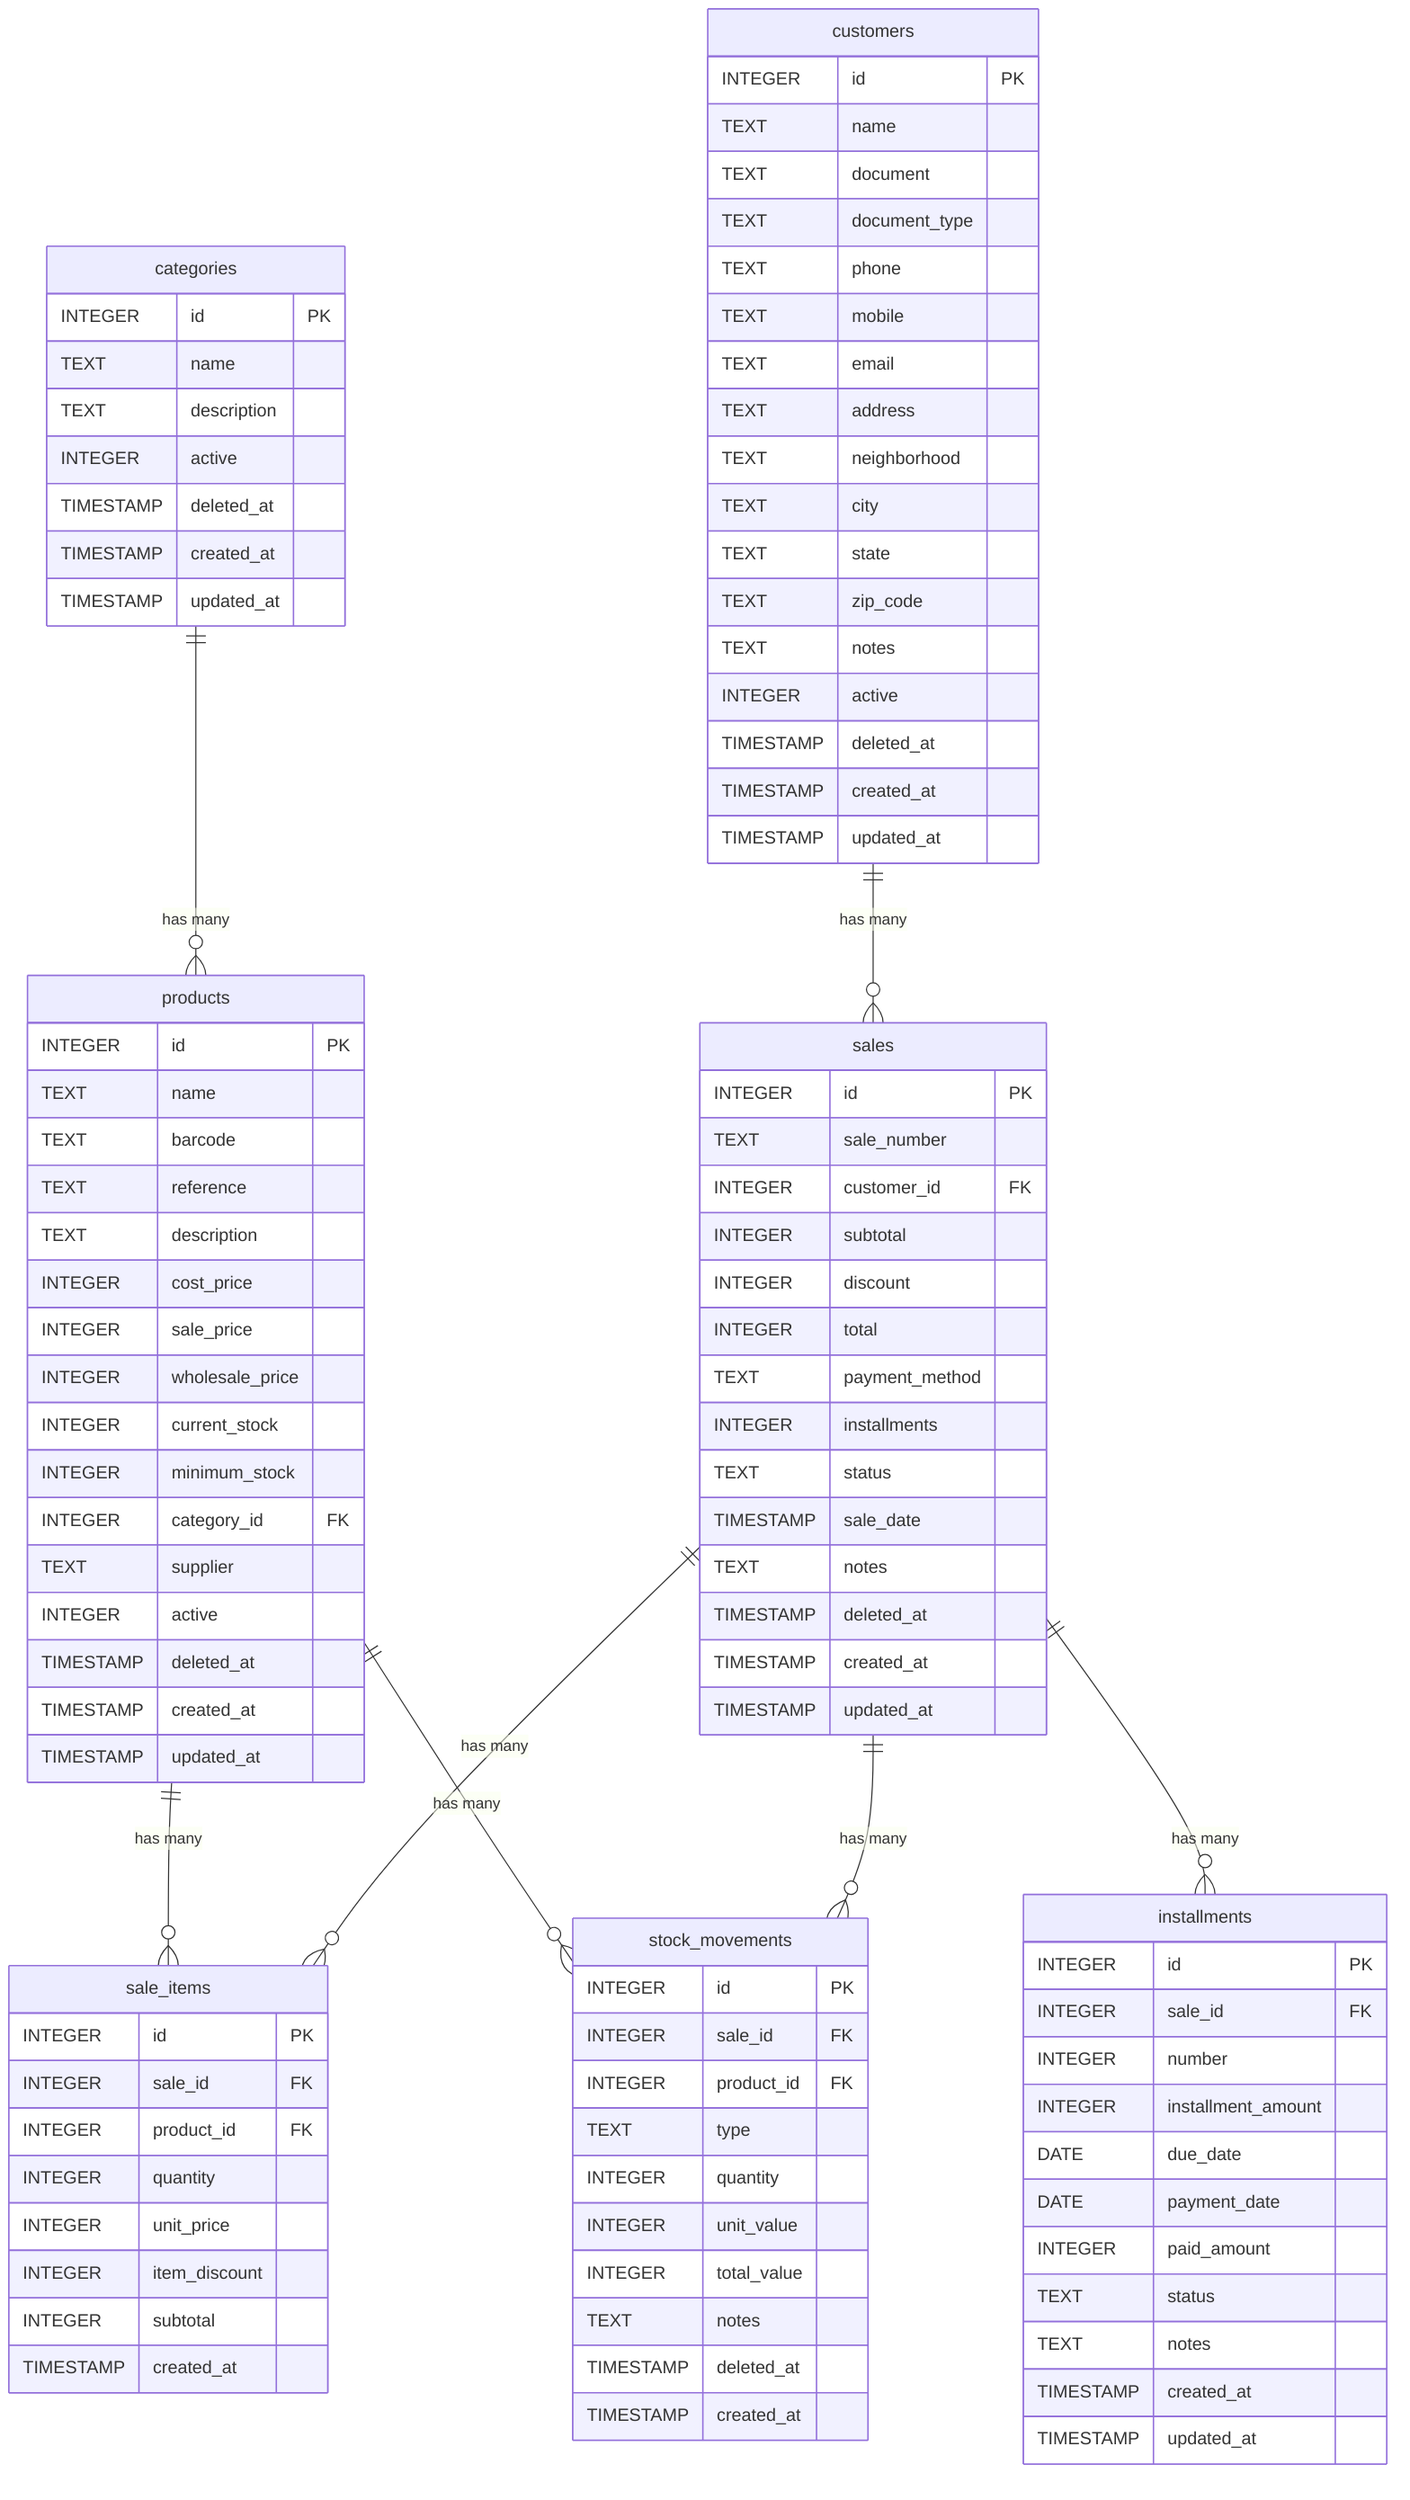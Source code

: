 erDiagram
    categories {
        INTEGER id PK
        TEXT name
        TEXT description
        INTEGER active
        TIMESTAMP deleted_at
        TIMESTAMP created_at
        TIMESTAMP updated_at
    }

    customers {
        INTEGER id PK
        TEXT name
        TEXT document
        TEXT document_type
        TEXT phone
        TEXT mobile
        TEXT email
        TEXT address
        TEXT neighborhood
        TEXT city
        TEXT state
        TEXT zip_code
        TEXT notes
        INTEGER active
        TIMESTAMP deleted_at
        TIMESTAMP created_at
        TIMESTAMP updated_at
    }

    products {
        INTEGER id PK
        TEXT name
        TEXT barcode
        TEXT reference
        TEXT description
        INTEGER cost_price
        INTEGER sale_price
        INTEGER wholesale_price
        INTEGER current_stock
        INTEGER minimum_stock
        INTEGER category_id FK
        TEXT supplier
        INTEGER active
        TIMESTAMP deleted_at
        TIMESTAMP created_at
        TIMESTAMP updated_at
    }

    sales {
        INTEGER id PK
        TEXT sale_number
        INTEGER customer_id FK
        INTEGER subtotal
        INTEGER discount
        INTEGER total
        TEXT payment_method
        INTEGER installments
        TEXT status
        TIMESTAMP sale_date
        TEXT notes
        TIMESTAMP deleted_at
        TIMESTAMP created_at
        TIMESTAMP updated_at
    }

    sale_items {
        INTEGER id PK
        INTEGER sale_id FK
        INTEGER product_id FK
        INTEGER quantity
        INTEGER unit_price
        INTEGER item_discount
        INTEGER subtotal
        TIMESTAMP created_at
    }

    installments {
        INTEGER id PK
        INTEGER sale_id FK
        INTEGER number
        INTEGER installment_amount
        DATE due_date
        DATE payment_date
        INTEGER paid_amount
        TEXT status
        TEXT notes
        TIMESTAMP created_at
        TIMESTAMP updated_at
    }

    stock_movements {
        INTEGER id PK
        INTEGER sale_id FK
        INTEGER product_id FK
        TEXT type
        INTEGER quantity
        INTEGER unit_value
        INTEGER total_value
        TEXT notes
        TIMESTAMP deleted_at
        TIMESTAMP created_at
    }

    %% Relationships
    categories ||--o{ products : "has many"
    customers ||--o{ sales : "has many"
    products ||--o{ sale_items : "has many"
    products ||--o{ stock_movements : "has many"
    sales ||--o{ sale_items : "has many"
    sales ||--o{ installments : "has many"
    sales ||--o{ stock_movements : "has many"